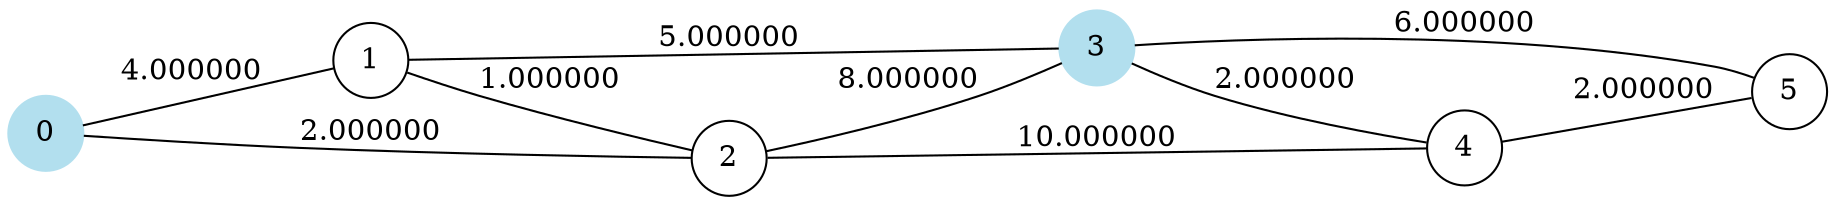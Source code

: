 graph G{
node [shape=circle];
rankdir=LR;
"0"[label="0" color=lightblue2, style=filled];
"1"[label="1"];
"2"[label="2"];
"3"[label="3" color=lightblue2, style=filled];
"4"[label="4"];
"5"[label="5"];
"0" -- "1" [label = "4.000000"];
"0" -- "2" [label = "2.000000"];
"1" -- "2" [label = "1.000000"];
"1" -- "3" [label = "5.000000"];
"2" -- "3" [label = "8.000000"];
"2" -- "4" [label = "10.000000"];
"3" -- "4" [label = "2.000000"];
"3" -- "5" [label = "6.000000"];
"4" -- "5" [label = "2.000000"];

}
